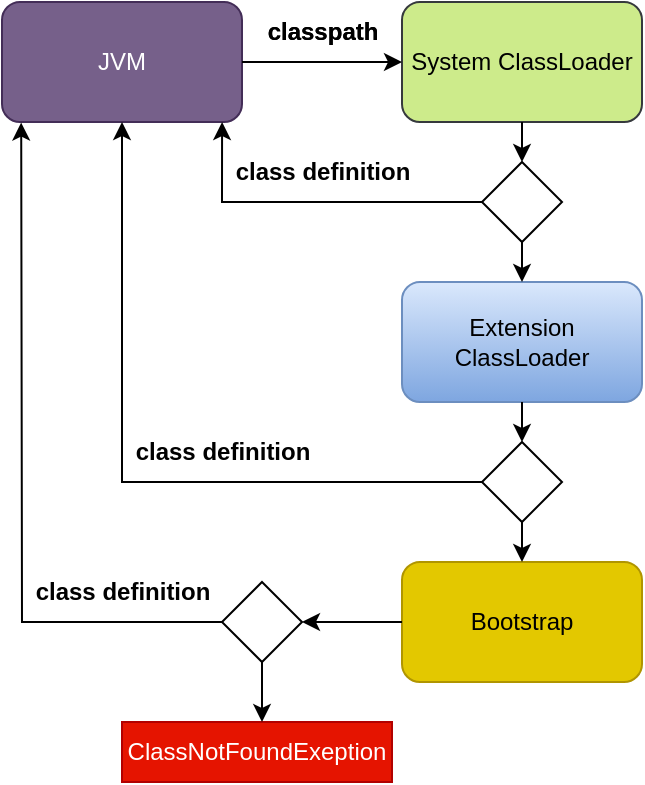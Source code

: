 <mxfile version="20.8.13" type="github" pages="3">
  <diagram id="weZr_IRmZVDHQjZT3fmE" name="Страница 1">
    <mxGraphModel dx="794" dy="438" grid="1" gridSize="10" guides="1" tooltips="1" connect="1" arrows="1" fold="1" page="1" pageScale="1" pageWidth="827" pageHeight="1169" math="0" shadow="0">
      <root>
        <mxCell id="0" />
        <mxCell id="1" parent="0" />
        <mxCell id="PmpITGEGqrALNooB3avP-1" value="JVM" style="rounded=1;whiteSpace=wrap;html=1;fillColor=#76608a;fontColor=#ffffff;strokeColor=#432D57;" parent="1" vertex="1">
          <mxGeometry x="80" y="80" width="120" height="60" as="geometry" />
        </mxCell>
        <mxCell id="PmpITGEGqrALNooB3avP-2" value="System ClassLoader" style="rounded=1;whiteSpace=wrap;html=1;fillColor=#cdeb8b;strokeColor=#36393d;" parent="1" vertex="1">
          <mxGeometry x="280" y="80" width="120" height="60" as="geometry" />
        </mxCell>
        <mxCell id="PmpITGEGqrALNooB3avP-3" value="Extension ClassLoader" style="rounded=1;whiteSpace=wrap;html=1;fillColor=#dae8fc;strokeColor=#6c8ebf;gradientColor=#7ea6e0;" parent="1" vertex="1">
          <mxGeometry x="280" y="220" width="120" height="60" as="geometry" />
        </mxCell>
        <mxCell id="PmpITGEGqrALNooB3avP-4" value="Bootstrap" style="rounded=1;whiteSpace=wrap;html=1;fillColor=#e3c800;strokeColor=#B09500;fontColor=#000000;" parent="1" vertex="1">
          <mxGeometry x="280" y="360" width="120" height="60" as="geometry" />
        </mxCell>
        <mxCell id="PmpITGEGqrALNooB3avP-5" value="" style="endArrow=classic;html=1;rounded=0;exitX=1;exitY=0.5;exitDx=0;exitDy=0;entryX=0;entryY=0.5;entryDx=0;entryDy=0;" parent="1" source="PmpITGEGqrALNooB3avP-1" target="PmpITGEGqrALNooB3avP-2" edge="1">
          <mxGeometry width="50" height="50" relative="1" as="geometry">
            <mxPoint x="380" y="250" as="sourcePoint" />
            <mxPoint x="280" y="95" as="targetPoint" />
          </mxGeometry>
        </mxCell>
        <mxCell id="PmpITGEGqrALNooB3avP-6" value="" style="rhombus;whiteSpace=wrap;html=1;" parent="1" vertex="1">
          <mxGeometry x="320" y="160" width="40" height="40" as="geometry" />
        </mxCell>
        <mxCell id="PmpITGEGqrALNooB3avP-7" value="" style="rhombus;whiteSpace=wrap;html=1;" parent="1" vertex="1">
          <mxGeometry x="320" y="300" width="40" height="40" as="geometry" />
        </mxCell>
        <mxCell id="PmpITGEGqrALNooB3avP-8" value="" style="endArrow=classic;html=1;rounded=0;exitX=0.5;exitY=1;exitDx=0;exitDy=0;" parent="1" source="PmpITGEGqrALNooB3avP-2" target="PmpITGEGqrALNooB3avP-6" edge="1">
          <mxGeometry width="50" height="50" relative="1" as="geometry">
            <mxPoint x="380" y="250" as="sourcePoint" />
            <mxPoint x="430" y="200" as="targetPoint" />
          </mxGeometry>
        </mxCell>
        <mxCell id="PmpITGEGqrALNooB3avP-10" value="" style="endArrow=classic;html=1;rounded=0;exitX=0.5;exitY=1;exitDx=0;exitDy=0;entryX=0.5;entryY=0;entryDx=0;entryDy=0;" parent="1" source="PmpITGEGqrALNooB3avP-6" target="PmpITGEGqrALNooB3avP-3" edge="1">
          <mxGeometry width="50" height="50" relative="1" as="geometry">
            <mxPoint x="380" y="250" as="sourcePoint" />
            <mxPoint x="430" y="200" as="targetPoint" />
          </mxGeometry>
        </mxCell>
        <mxCell id="PmpITGEGqrALNooB3avP-11" value="" style="endArrow=classic;html=1;rounded=0;exitX=0;exitY=0.5;exitDx=0;exitDy=0;entryX=0.917;entryY=1;entryDx=0;entryDy=0;entryPerimeter=0;" parent="1" source="PmpITGEGqrALNooB3avP-6" target="PmpITGEGqrALNooB3avP-1" edge="1">
          <mxGeometry width="50" height="50" relative="1" as="geometry">
            <mxPoint x="380" y="250" as="sourcePoint" />
            <mxPoint x="190" y="150" as="targetPoint" />
            <Array as="points">
              <mxPoint x="190" y="180" />
            </Array>
          </mxGeometry>
        </mxCell>
        <mxCell id="PmpITGEGqrALNooB3avP-12" value="" style="endArrow=classic;html=1;rounded=0;exitX=0.5;exitY=1;exitDx=0;exitDy=0;" parent="1" source="PmpITGEGqrALNooB3avP-3" target="PmpITGEGqrALNooB3avP-7" edge="1">
          <mxGeometry width="50" height="50" relative="1" as="geometry">
            <mxPoint x="380" y="250" as="sourcePoint" />
            <mxPoint x="430" y="200" as="targetPoint" />
          </mxGeometry>
        </mxCell>
        <mxCell id="PmpITGEGqrALNooB3avP-13" value="" style="endArrow=classic;html=1;rounded=0;exitX=0;exitY=0.5;exitDx=0;exitDy=0;entryX=0.5;entryY=1;entryDx=0;entryDy=0;" parent="1" source="PmpITGEGqrALNooB3avP-7" target="PmpITGEGqrALNooB3avP-1" edge="1">
          <mxGeometry width="50" height="50" relative="1" as="geometry">
            <mxPoint x="280" y="360" as="sourcePoint" />
            <mxPoint x="330" y="310" as="targetPoint" />
            <Array as="points">
              <mxPoint x="140" y="320" />
            </Array>
          </mxGeometry>
        </mxCell>
        <mxCell id="PmpITGEGqrALNooB3avP-14" value="" style="endArrow=classic;html=1;rounded=0;exitX=0.5;exitY=1;exitDx=0;exitDy=0;entryX=0.5;entryY=0;entryDx=0;entryDy=0;" parent="1" source="PmpITGEGqrALNooB3avP-7" target="PmpITGEGqrALNooB3avP-4" edge="1">
          <mxGeometry width="50" height="50" relative="1" as="geometry">
            <mxPoint x="270" y="310" as="sourcePoint" />
            <mxPoint x="320" y="260" as="targetPoint" />
          </mxGeometry>
        </mxCell>
        <mxCell id="PmpITGEGqrALNooB3avP-16" value="" style="rhombus;whiteSpace=wrap;html=1;" parent="1" vertex="1">
          <mxGeometry x="190" y="370" width="40" height="40" as="geometry" />
        </mxCell>
        <mxCell id="PmpITGEGqrALNooB3avP-17" value="ClassNotFoundExeption&lt;br&gt;" style="rounded=0;whiteSpace=wrap;html=1;fillColor=#e51400;fontColor=#ffffff;strokeColor=#B20000;" parent="1" vertex="1">
          <mxGeometry x="140" y="440" width="135" height="30" as="geometry" />
        </mxCell>
        <mxCell id="PmpITGEGqrALNooB3avP-19" value="" style="endArrow=classic;html=1;rounded=0;exitX=0;exitY=0.5;exitDx=0;exitDy=0;entryX=1;entryY=0.5;entryDx=0;entryDy=0;" parent="1" source="PmpITGEGqrALNooB3avP-4" target="PmpITGEGqrALNooB3avP-16" edge="1">
          <mxGeometry width="50" height="50" relative="1" as="geometry">
            <mxPoint x="270" y="310" as="sourcePoint" />
            <mxPoint x="320" y="260" as="targetPoint" />
          </mxGeometry>
        </mxCell>
        <mxCell id="PmpITGEGqrALNooB3avP-20" value="" style="endArrow=classic;html=1;rounded=0;exitX=0;exitY=0.5;exitDx=0;exitDy=0;entryX=0.08;entryY=1.005;entryDx=0;entryDy=0;entryPerimeter=0;" parent="1" source="PmpITGEGqrALNooB3avP-16" target="PmpITGEGqrALNooB3avP-1" edge="1">
          <mxGeometry width="50" height="50" relative="1" as="geometry">
            <mxPoint x="270" y="310" as="sourcePoint" />
            <mxPoint x="320" y="260" as="targetPoint" />
            <Array as="points">
              <mxPoint x="90" y="390" />
            </Array>
          </mxGeometry>
        </mxCell>
        <mxCell id="PmpITGEGqrALNooB3avP-21" value="" style="endArrow=classic;html=1;rounded=0;exitX=0.5;exitY=1;exitDx=0;exitDy=0;" parent="1" source="PmpITGEGqrALNooB3avP-16" edge="1">
          <mxGeometry width="50" height="50" relative="1" as="geometry">
            <mxPoint x="270" y="300" as="sourcePoint" />
            <mxPoint x="210" y="440" as="targetPoint" />
          </mxGeometry>
        </mxCell>
        <mxCell id="PmpITGEGqrALNooB3avP-23" value="classpath" style="text;html=1;align=center;verticalAlign=middle;resizable=0;points=[];autosize=1;strokeColor=none;fillColor=none;fontStyle=1" parent="1" vertex="1">
          <mxGeometry x="200" y="80" width="80" height="30" as="geometry" />
        </mxCell>
        <mxCell id="PmpITGEGqrALNooB3avP-24" value="classpath" style="text;html=1;align=center;verticalAlign=middle;resizable=0;points=[];autosize=1;strokeColor=none;fillColor=none;fontStyle=1" parent="1" vertex="1">
          <mxGeometry x="200" y="80" width="80" height="30" as="geometry" />
        </mxCell>
        <mxCell id="PmpITGEGqrALNooB3avP-25" value="class definition" style="text;html=1;align=center;verticalAlign=middle;resizable=0;points=[];autosize=1;strokeColor=none;fillColor=none;fontStyle=1" parent="1" vertex="1">
          <mxGeometry x="185" y="150" width="110" height="30" as="geometry" />
        </mxCell>
        <mxCell id="PmpITGEGqrALNooB3avP-26" value="class definition" style="text;html=1;align=center;verticalAlign=middle;resizable=0;points=[];autosize=1;strokeColor=none;fillColor=none;fontStyle=1" parent="1" vertex="1">
          <mxGeometry x="135" y="290" width="110" height="30" as="geometry" />
        </mxCell>
        <mxCell id="PmpITGEGqrALNooB3avP-27" value="class definition" style="text;html=1;align=center;verticalAlign=middle;resizable=0;points=[];autosize=1;strokeColor=none;fillColor=none;fontStyle=1" parent="1" vertex="1">
          <mxGeometry x="85" y="360" width="110" height="30" as="geometry" />
        </mxCell>
      </root>
    </mxGraphModel>
  </diagram>
  <diagram id="-bxU2h7fvM2eZYEa_UAt" name="Страница 2">
    <mxGraphModel dx="794" dy="438" grid="1" gridSize="10" guides="1" tooltips="1" connect="1" arrows="1" fold="1" page="1" pageScale="1" pageWidth="827" pageHeight="1169" math="0" shadow="0">
      <root>
        <mxCell id="0" />
        <mxCell id="1" parent="0" />
        <mxCell id="MNtpfI66C7HI93_7Ny7_-1" value="Project&lt;br&gt;Version: 1.0.0" style="rounded=1;whiteSpace=wrap;html=1;fillColor=#647687;fontColor=#ffffff;strokeColor=#314354;" parent="1" vertex="1">
          <mxGeometry x="340" y="60" width="140" height="60" as="geometry" />
        </mxCell>
        <mxCell id="MNtpfI66C7HI93_7Ny7_-2" value="" style="rounded=1;whiteSpace=wrap;html=1;fillColor=#ffe6cc;strokeColor=#d79b00;" parent="1" vertex="1">
          <mxGeometry x="180" y="150" width="420" height="80" as="geometry" />
        </mxCell>
        <mxCell id="MNtpfI66C7HI93_7Ny7_-3" value="A&lt;br&gt;2.3.3" style="rounded=1;whiteSpace=wrap;html=1;fillColor=#dae8fc;strokeColor=#6c8ebf;" parent="1" vertex="1">
          <mxGeometry x="200" y="170" width="60" height="40" as="geometry" />
        </mxCell>
        <mxCell id="MNtpfI66C7HI93_7Ny7_-5" value="B&lt;br&gt;0.0.8" style="rounded=1;whiteSpace=wrap;html=1;fillColor=#f8cecc;strokeColor=#b85450;" parent="1" vertex="1">
          <mxGeometry x="280" y="170" width="60" height="40" as="geometry" />
        </mxCell>
        <mxCell id="MNtpfI66C7HI93_7Ny7_-6" value="C&lt;br&gt;1.4.3" style="rounded=1;whiteSpace=wrap;html=1;fillColor=#d5e8d4;strokeColor=#82b366;" parent="1" vertex="1">
          <mxGeometry x="360" y="170" width="60" height="40" as="geometry" />
        </mxCell>
        <mxCell id="MNtpfI66C7HI93_7Ny7_-7" value="D&lt;br&gt;1.0.1" style="rounded=1;whiteSpace=wrap;html=1;fillColor=#990099;strokeColor=#A50040;fontColor=#ffffff;" parent="1" vertex="1">
          <mxGeometry x="444" y="170" width="60" height="40" as="geometry" />
        </mxCell>
        <mxCell id="MNtpfI66C7HI93_7Ny7_-8" value="E&lt;br&gt;1.0.0" style="rounded=1;whiteSpace=wrap;html=1;fillColor=#1ba1e2;strokeColor=#006EAF;fontColor=#ffffff;" parent="1" vertex="1">
          <mxGeometry x="520" y="170" width="60" height="40" as="geometry" />
        </mxCell>
        <mxCell id="MNtpfI66C7HI93_7Ny7_-9" value="Direct&lt;br&gt;Dependencies" style="rounded=1;whiteSpace=wrap;html=1;fillColor=#647687;fontColor=#ffffff;strokeColor=#314354;" parent="1" vertex="1">
          <mxGeometry x="590" y="130" width="120" height="50" as="geometry" />
        </mxCell>
        <mxCell id="MNtpfI66C7HI93_7Ny7_-11" value="F&lt;br&gt;0.1.3" style="rounded=1;whiteSpace=wrap;html=1;fillColor=#e51400;fontColor=#ffffff;strokeColor=#B20000;" parent="1" vertex="1">
          <mxGeometry x="180" y="260" width="50" height="40" as="geometry" />
        </mxCell>
        <mxCell id="MNtpfI66C7HI93_7Ny7_-12" value="G&lt;br&gt;4.1.0" style="rounded=1;whiteSpace=wrap;html=1;fillColor=#f5f5f5;gradientColor=#b3b3b3;strokeColor=#666666;" parent="1" vertex="1">
          <mxGeometry x="240" y="260" width="50" height="40" as="geometry" />
        </mxCell>
        <mxCell id="MNtpfI66C7HI93_7Ny7_-13" value="F&lt;br&gt;1.0.0" style="rounded=1;whiteSpace=wrap;html=1;fillColor=#e51400;fontColor=#ffffff;strokeColor=#B20000;" parent="1" vertex="1">
          <mxGeometry x="340" y="260" width="50" height="40" as="geometry" />
        </mxCell>
        <mxCell id="MNtpfI66C7HI93_7Ny7_-14" value="H&lt;br&gt;0.9.9" style="rounded=1;whiteSpace=wrap;html=1;fillColor=#60a917;fontColor=#ffffff;strokeColor=#2D7600;" parent="1" vertex="1">
          <mxGeometry x="400" y="260" width="50" height="40" as="geometry" />
        </mxCell>
        <mxCell id="MNtpfI66C7HI93_7Ny7_-15" value="H&lt;br&gt;1.0.0" style="rounded=1;whiteSpace=wrap;html=1;fillColor=#60a917;strokeColor=#2D7600;fontColor=#ffffff;" parent="1" vertex="1">
          <mxGeometry x="490" y="260" width="50" height="40" as="geometry" />
        </mxCell>
        <mxCell id="MNtpfI66C7HI93_7Ny7_-16" value="I&lt;br&gt;2.0.0" style="rounded=1;whiteSpace=wrap;html=1;fillColor=#FF8000;fontColor=#000000;strokeColor=#C73500;" parent="1" vertex="1">
          <mxGeometry x="550" y="260" width="50" height="40" as="geometry" />
        </mxCell>
        <mxCell id="MNtpfI66C7HI93_7Ny7_-17" value="F&lt;br&gt;2.2.0" style="rounded=1;whiteSpace=wrap;html=1;fillColor=#e51400;fontColor=#ffffff;strokeColor=#B20000;" parent="1" vertex="1">
          <mxGeometry x="610" y="260" width="50" height="40" as="geometry" />
        </mxCell>
        <mxCell id="MNtpfI66C7HI93_7Ny7_-18" value="B&lt;br&gt;1.0.0" style="rounded=1;whiteSpace=wrap;html=1;fillColor=#f8cecc;strokeColor=#b85450;" parent="1" vertex="1">
          <mxGeometry x="450" y="330" width="60" height="40" as="geometry" />
        </mxCell>
        <mxCell id="MNtpfI66C7HI93_7Ny7_-19" value="J&lt;br&gt;1.2.3" style="rounded=1;whiteSpace=wrap;html=1;fillColor=#6a00ff;strokeColor=#3700CC;fontColor=#ffffff;" parent="1" vertex="1">
          <mxGeometry x="520" y="330" width="60" height="40" as="geometry" />
        </mxCell>
        <mxCell id="MNtpfI66C7HI93_7Ny7_-20" value="" style="endArrow=classic;html=1;rounded=0;entryX=0.5;entryY=0;entryDx=0;entryDy=0;" parent="1" source="MNtpfI66C7HI93_7Ny7_-1" target="MNtpfI66C7HI93_7Ny7_-3" edge="1">
          <mxGeometry width="50" height="50" relative="1" as="geometry">
            <mxPoint x="357" y="124" as="sourcePoint" />
            <mxPoint x="430" y="160" as="targetPoint" />
          </mxGeometry>
        </mxCell>
        <mxCell id="MNtpfI66C7HI93_7Ny7_-21" value="" style="endArrow=classic;html=1;rounded=0;entryX=0.5;entryY=0;entryDx=0;entryDy=0;" parent="1" source="MNtpfI66C7HI93_7Ny7_-1" target="MNtpfI66C7HI93_7Ny7_-5" edge="1">
          <mxGeometry width="50" height="50" relative="1" as="geometry">
            <mxPoint x="384" y="122" as="sourcePoint" />
            <mxPoint x="430" y="160" as="targetPoint" />
          </mxGeometry>
        </mxCell>
        <mxCell id="MNtpfI66C7HI93_7Ny7_-22" value="" style="endArrow=classic;html=1;rounded=0;exitX=0.426;exitY=1.002;exitDx=0;exitDy=0;exitPerimeter=0;" parent="1" source="MNtpfI66C7HI93_7Ny7_-1" target="MNtpfI66C7HI93_7Ny7_-6" edge="1">
          <mxGeometry width="50" height="50" relative="1" as="geometry">
            <mxPoint x="380" y="190" as="sourcePoint" />
            <mxPoint x="430" y="140" as="targetPoint" />
          </mxGeometry>
        </mxCell>
        <mxCell id="MNtpfI66C7HI93_7Ny7_-23" value="" style="endArrow=classic;html=1;rounded=0;exitX=0.674;exitY=1.03;exitDx=0;exitDy=0;exitPerimeter=0;entryX=0.457;entryY=0.025;entryDx=0;entryDy=0;entryPerimeter=0;" parent="1" source="MNtpfI66C7HI93_7Ny7_-1" target="MNtpfI66C7HI93_7Ny7_-7" edge="1">
          <mxGeometry width="50" height="50" relative="1" as="geometry">
            <mxPoint x="380" y="190" as="sourcePoint" />
            <mxPoint x="430" y="140" as="targetPoint" />
          </mxGeometry>
        </mxCell>
        <mxCell id="MNtpfI66C7HI93_7Ny7_-24" value="" style="endArrow=classic;html=1;rounded=0;entryX=0.5;entryY=0;entryDx=0;entryDy=0;" parent="1" target="MNtpfI66C7HI93_7Ny7_-8" edge="1">
          <mxGeometry width="50" height="50" relative="1" as="geometry">
            <mxPoint x="460" y="120" as="sourcePoint" />
            <mxPoint x="510" y="270" as="targetPoint" />
          </mxGeometry>
        </mxCell>
        <mxCell id="MNtpfI66C7HI93_7Ny7_-25" value="" style="endArrow=classic;html=1;rounded=0;exitX=0.25;exitY=1;exitDx=0;exitDy=0;entryX=0.5;entryY=0;entryDx=0;entryDy=0;" parent="1" source="MNtpfI66C7HI93_7Ny7_-3" target="MNtpfI66C7HI93_7Ny7_-11" edge="1">
          <mxGeometry width="50" height="50" relative="1" as="geometry">
            <mxPoint x="500" y="280" as="sourcePoint" />
            <mxPoint x="550" y="230" as="targetPoint" />
          </mxGeometry>
        </mxCell>
        <mxCell id="MNtpfI66C7HI93_7Ny7_-26" value="" style="endArrow=classic;html=1;rounded=0;exitX=0.75;exitY=1;exitDx=0;exitDy=0;entryX=0.5;entryY=0;entryDx=0;entryDy=0;" parent="1" source="MNtpfI66C7HI93_7Ny7_-3" target="MNtpfI66C7HI93_7Ny7_-12" edge="1">
          <mxGeometry width="50" height="50" relative="1" as="geometry">
            <mxPoint x="500" y="280" as="sourcePoint" />
            <mxPoint x="550" y="230" as="targetPoint" />
          </mxGeometry>
        </mxCell>
        <mxCell id="MNtpfI66C7HI93_7Ny7_-27" value="" style="endArrow=classic;html=1;rounded=0;exitX=0.25;exitY=1;exitDx=0;exitDy=0;entryX=0.5;entryY=0;entryDx=0;entryDy=0;" parent="1" source="MNtpfI66C7HI93_7Ny7_-6" target="MNtpfI66C7HI93_7Ny7_-13" edge="1">
          <mxGeometry width="50" height="50" relative="1" as="geometry">
            <mxPoint x="500" y="280" as="sourcePoint" />
            <mxPoint x="550" y="230" as="targetPoint" />
          </mxGeometry>
        </mxCell>
        <mxCell id="MNtpfI66C7HI93_7Ny7_-28" value="" style="endArrow=classic;html=1;rounded=0;exitX=0.75;exitY=1;exitDx=0;exitDy=0;entryX=0.5;entryY=0;entryDx=0;entryDy=0;" parent="1" source="MNtpfI66C7HI93_7Ny7_-6" target="MNtpfI66C7HI93_7Ny7_-14" edge="1">
          <mxGeometry width="50" height="50" relative="1" as="geometry">
            <mxPoint x="500" y="280" as="sourcePoint" />
            <mxPoint x="550" y="230" as="targetPoint" />
          </mxGeometry>
        </mxCell>
        <mxCell id="MNtpfI66C7HI93_7Ny7_-29" value="" style="endArrow=classic;html=1;rounded=0;exitX=0.25;exitY=1;exitDx=0;exitDy=0;entryX=0.5;entryY=0;entryDx=0;entryDy=0;" parent="1" source="MNtpfI66C7HI93_7Ny7_-8" target="MNtpfI66C7HI93_7Ny7_-15" edge="1">
          <mxGeometry width="50" height="50" relative="1" as="geometry">
            <mxPoint x="500" y="280" as="sourcePoint" />
            <mxPoint x="550" y="230" as="targetPoint" />
          </mxGeometry>
        </mxCell>
        <mxCell id="MNtpfI66C7HI93_7Ny7_-30" value="" style="endArrow=classic;html=1;rounded=0;exitX=0.5;exitY=1;exitDx=0;exitDy=0;entryX=0.5;entryY=0;entryDx=0;entryDy=0;" parent="1" source="MNtpfI66C7HI93_7Ny7_-8" target="MNtpfI66C7HI93_7Ny7_-16" edge="1">
          <mxGeometry width="50" height="50" relative="1" as="geometry">
            <mxPoint x="500" y="280" as="sourcePoint" />
            <mxPoint x="550" y="230" as="targetPoint" />
          </mxGeometry>
        </mxCell>
        <mxCell id="MNtpfI66C7HI93_7Ny7_-31" value="" style="endArrow=classic;html=1;rounded=0;exitX=0.75;exitY=1;exitDx=0;exitDy=0;entryX=0.25;entryY=0;entryDx=0;entryDy=0;" parent="1" source="MNtpfI66C7HI93_7Ny7_-8" target="MNtpfI66C7HI93_7Ny7_-17" edge="1">
          <mxGeometry width="50" height="50" relative="1" as="geometry">
            <mxPoint x="500" y="280" as="sourcePoint" />
            <mxPoint x="550" y="230" as="targetPoint" />
          </mxGeometry>
        </mxCell>
        <mxCell id="MNtpfI66C7HI93_7Ny7_-32" value="" style="endArrow=classic;html=1;rounded=0;exitX=0.109;exitY=1.025;exitDx=0;exitDy=0;entryX=0.5;entryY=0;entryDx=0;entryDy=0;exitPerimeter=0;" parent="1" source="MNtpfI66C7HI93_7Ny7_-15" target="MNtpfI66C7HI93_7Ny7_-18" edge="1">
          <mxGeometry width="50" height="50" relative="1" as="geometry">
            <mxPoint x="500" y="280" as="sourcePoint" />
            <mxPoint x="550" y="230" as="targetPoint" />
          </mxGeometry>
        </mxCell>
        <mxCell id="MNtpfI66C7HI93_7Ny7_-33" value="" style="endArrow=classic;html=1;rounded=0;exitX=0.896;exitY=1.042;exitDx=0;exitDy=0;exitPerimeter=0;" parent="1" source="MNtpfI66C7HI93_7Ny7_-15" target="MNtpfI66C7HI93_7Ny7_-19" edge="1">
          <mxGeometry width="50" height="50" relative="1" as="geometry">
            <mxPoint x="528" y="300" as="sourcePoint" />
            <mxPoint x="550" y="230" as="targetPoint" />
          </mxGeometry>
        </mxCell>
      </root>
    </mxGraphModel>
  </diagram>
  <diagram id="DVX41Oij76TKPDvxaLH5" name="Страница 3">
    <mxGraphModel dx="794" dy="438" grid="1" gridSize="10" guides="1" tooltips="1" connect="1" arrows="1" fold="1" page="1" pageScale="1" pageWidth="827" pageHeight="1169" math="0" shadow="0">
      <root>
        <mxCell id="0" />
        <mxCell id="1" parent="0" />
        <mxCell id="NXT_ZNlGd1qicmr-Kyto-1" value="Project" style="rounded=1;whiteSpace=wrap;html=1;fillColor=#dae8fc;strokeColor=#6c8ebf;" vertex="1" parent="1">
          <mxGeometry x="200" y="170" width="60" height="40" as="geometry" />
        </mxCell>
        <mxCell id="NXT_ZNlGd1qicmr-Kyto-3" value="D:V1" style="rounded=1;whiteSpace=wrap;html=1;fillColor=#1ba1e2;strokeColor=#006EAF;fontColor=#ffffff;" vertex="1" parent="1">
          <mxGeometry x="170" y="300" width="50" height="40" as="geometry" />
        </mxCell>
        <mxCell id="NXT_ZNlGd1qicmr-Kyto-4" value="E:V1" style="rounded=1;whiteSpace=wrap;html=1;fillColor=#d80073;strokeColor=#A50040;fontColor=#ffffff;" vertex="1" parent="1">
          <mxGeometry x="170" y="240" width="50" height="40" as="geometry" />
        </mxCell>
        <mxCell id="NXT_ZNlGd1qicmr-Kyto-5" value="B:V1" style="rounded=1;whiteSpace=wrap;html=1;fillColor=#e51400;strokeColor=#B20000;fontColor=#ffffff;" vertex="1" parent="1">
          <mxGeometry x="240" y="240" width="50" height="40" as="geometry" />
        </mxCell>
        <mxCell id="NXT_ZNlGd1qicmr-Kyto-6" value="C:V1" style="rounded=1;whiteSpace=wrap;html=1;fillColor=#fa6800;fontColor=#000000;strokeColor=#C73500;" vertex="1" parent="1">
          <mxGeometry x="240" y="300" width="50" height="40" as="geometry" />
        </mxCell>
        <mxCell id="NXT_ZNlGd1qicmr-Kyto-7" value="D:V2" style="rounded=1;whiteSpace=wrap;html=1;fillColor=#1ba1e2;fontColor=#ffffff;strokeColor=#006EAF;" vertex="1" parent="1">
          <mxGeometry x="240" y="360" width="50" height="40" as="geometry" />
        </mxCell>
        <mxCell id="NXT_ZNlGd1qicmr-Kyto-8" value="" style="endArrow=classic;html=1;rounded=0;exitX=0.25;exitY=1;exitDx=0;exitDy=0;entryX=0.5;entryY=0;entryDx=0;entryDy=0;" edge="1" parent="1" source="NXT_ZNlGd1qicmr-Kyto-1" target="NXT_ZNlGd1qicmr-Kyto-4">
          <mxGeometry width="50" height="50" relative="1" as="geometry">
            <mxPoint x="500" y="280" as="sourcePoint" />
            <mxPoint x="550" y="230" as="targetPoint" />
          </mxGeometry>
        </mxCell>
        <mxCell id="NXT_ZNlGd1qicmr-Kyto-9" value="" style="endArrow=classic;html=1;rounded=0;exitX=0.75;exitY=1;exitDx=0;exitDy=0;entryX=0.5;entryY=0;entryDx=0;entryDy=0;" edge="1" parent="1" source="NXT_ZNlGd1qicmr-Kyto-1" target="NXT_ZNlGd1qicmr-Kyto-5">
          <mxGeometry width="50" height="50" relative="1" as="geometry">
            <mxPoint x="500" y="280" as="sourcePoint" />
            <mxPoint x="550" y="230" as="targetPoint" />
          </mxGeometry>
        </mxCell>
        <mxCell id="NXT_ZNlGd1qicmr-Kyto-10" value="" style="endArrow=classic;html=1;rounded=0;exitX=0.5;exitY=1;exitDx=0;exitDy=0;entryX=0.5;entryY=0;entryDx=0;entryDy=0;" edge="1" parent="1" source="NXT_ZNlGd1qicmr-Kyto-5" target="NXT_ZNlGd1qicmr-Kyto-6">
          <mxGeometry width="50" height="50" relative="1" as="geometry">
            <mxPoint x="500" y="280" as="sourcePoint" />
            <mxPoint x="550" y="230" as="targetPoint" />
          </mxGeometry>
        </mxCell>
        <mxCell id="NXT_ZNlGd1qicmr-Kyto-11" value="" style="endArrow=classic;html=1;rounded=0;exitX=0.5;exitY=1;exitDx=0;exitDy=0;" edge="1" parent="1" source="NXT_ZNlGd1qicmr-Kyto-4" target="NXT_ZNlGd1qicmr-Kyto-3">
          <mxGeometry width="50" height="50" relative="1" as="geometry">
            <mxPoint x="500" y="280" as="sourcePoint" />
            <mxPoint x="550" y="230" as="targetPoint" />
          </mxGeometry>
        </mxCell>
        <mxCell id="NXT_ZNlGd1qicmr-Kyto-13" value="" style="endArrow=classic;html=1;rounded=0;exitX=0.5;exitY=1;exitDx=0;exitDy=0;" edge="1" parent="1" source="NXT_ZNlGd1qicmr-Kyto-6" target="NXT_ZNlGd1qicmr-Kyto-7">
          <mxGeometry width="50" height="50" relative="1" as="geometry">
            <mxPoint x="380" y="300" as="sourcePoint" />
            <mxPoint x="430" y="250" as="targetPoint" />
          </mxGeometry>
        </mxCell>
      </root>
    </mxGraphModel>
  </diagram>
</mxfile>
